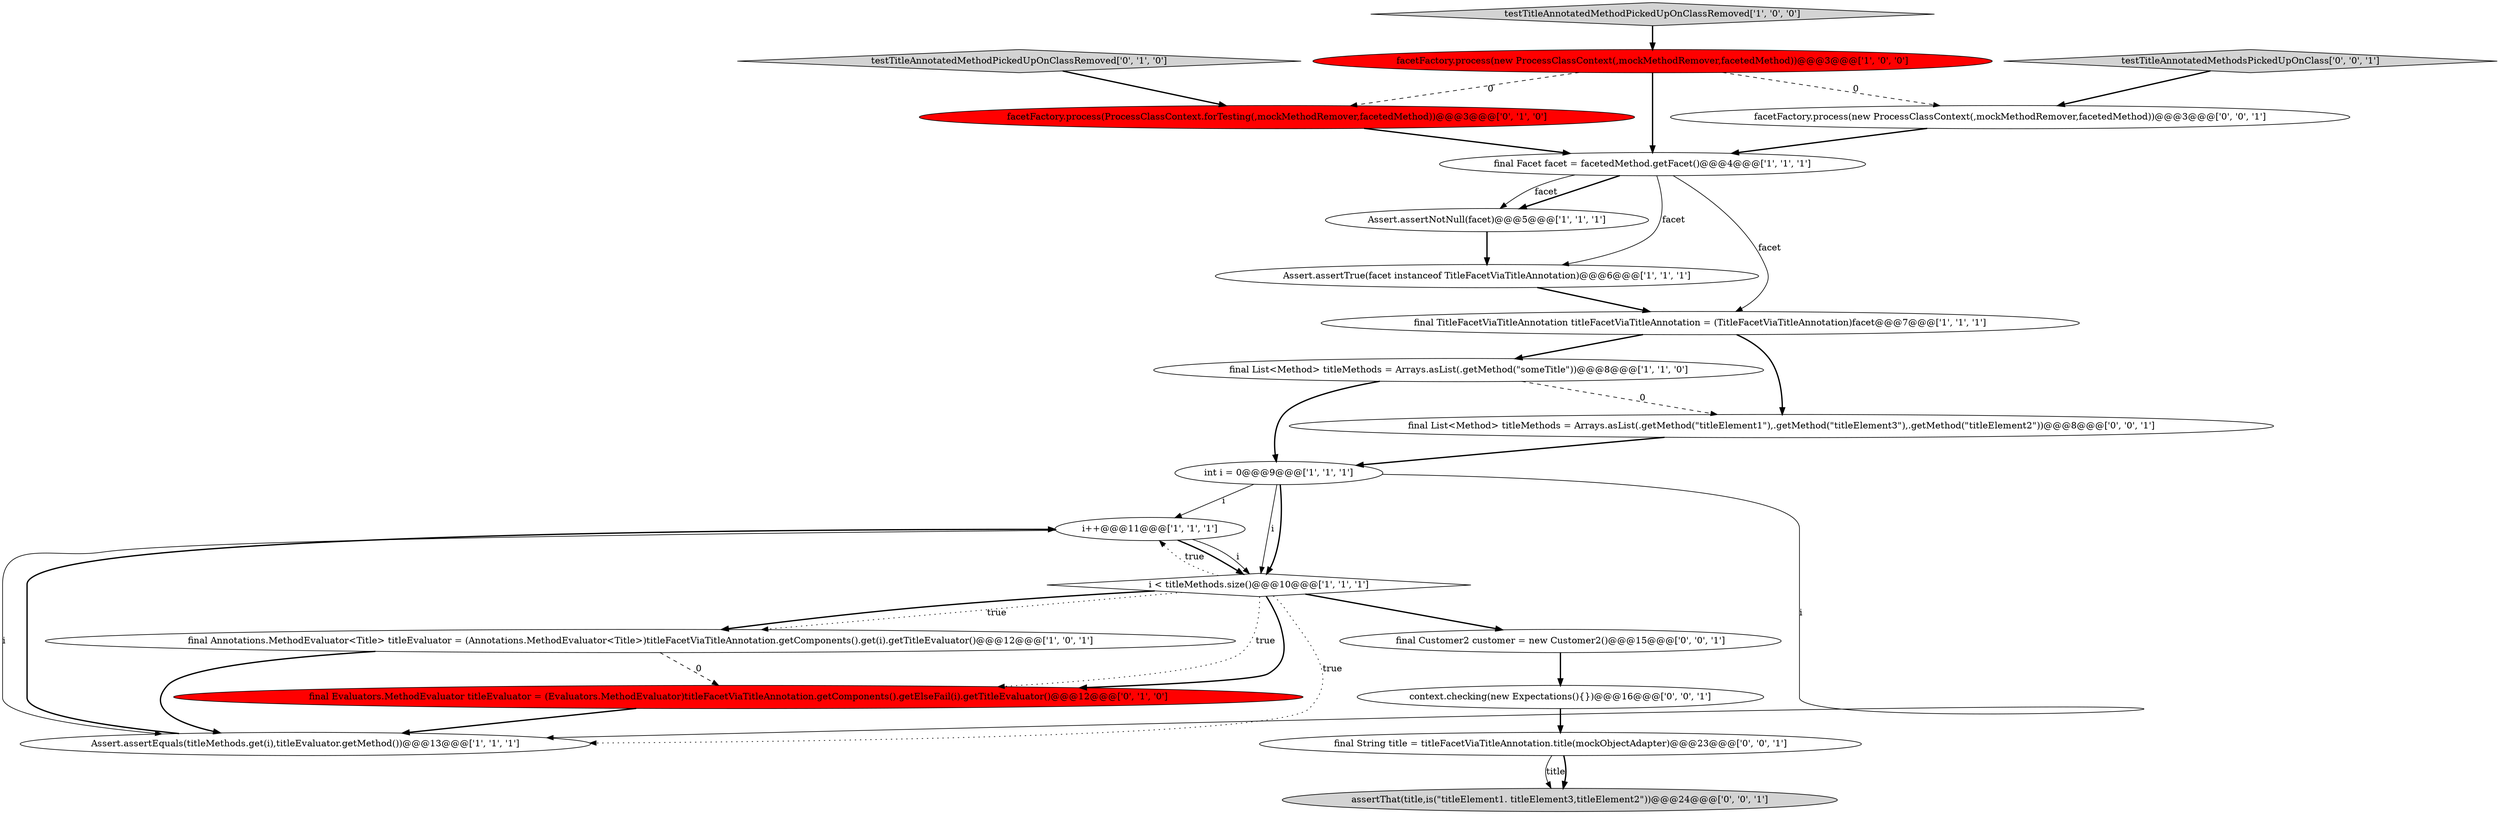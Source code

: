 digraph {
1 [style = filled, label = "Assert.assertTrue(facet instanceof TitleFacetViaTitleAnnotation)@@@6@@@['1', '1', '1']", fillcolor = white, shape = ellipse image = "AAA0AAABBB1BBB"];
2 [style = filled, label = "int i = 0@@@9@@@['1', '1', '1']", fillcolor = white, shape = ellipse image = "AAA0AAABBB1BBB"];
5 [style = filled, label = "final List<Method> titleMethods = Arrays.asList(.getMethod(\"someTitle\"))@@@8@@@['1', '1', '0']", fillcolor = white, shape = ellipse image = "AAA0AAABBB1BBB"];
21 [style = filled, label = "facetFactory.process(new ProcessClassContext(,mockMethodRemover,facetedMethod))@@@3@@@['0', '0', '1']", fillcolor = white, shape = ellipse image = "AAA0AAABBB3BBB"];
12 [style = filled, label = "testTitleAnnotatedMethodPickedUpOnClassRemoved['0', '1', '0']", fillcolor = lightgray, shape = diamond image = "AAA0AAABBB2BBB"];
20 [style = filled, label = "final String title = titleFacetViaTitleAnnotation.title(mockObjectAdapter)@@@23@@@['0', '0', '1']", fillcolor = white, shape = ellipse image = "AAA0AAABBB3BBB"];
15 [style = filled, label = "final List<Method> titleMethods = Arrays.asList(.getMethod(\"titleElement1\"),.getMethod(\"titleElement3\"),.getMethod(\"titleElement2\"))@@@8@@@['0', '0', '1']", fillcolor = white, shape = ellipse image = "AAA0AAABBB3BBB"];
0 [style = filled, label = "facetFactory.process(new ProcessClassContext(,mockMethodRemover,facetedMethod))@@@3@@@['1', '0', '0']", fillcolor = red, shape = ellipse image = "AAA1AAABBB1BBB"];
6 [style = filled, label = "i++@@@11@@@['1', '1', '1']", fillcolor = white, shape = ellipse image = "AAA0AAABBB1BBB"];
17 [style = filled, label = "testTitleAnnotatedMethodsPickedUpOnClass['0', '0', '1']", fillcolor = lightgray, shape = diamond image = "AAA0AAABBB3BBB"];
13 [style = filled, label = "final Evaluators.MethodEvaluator titleEvaluator = (Evaluators.MethodEvaluator)titleFacetViaTitleAnnotation.getComponents().getElseFail(i).getTitleEvaluator()@@@12@@@['0', '1', '0']", fillcolor = red, shape = ellipse image = "AAA1AAABBB2BBB"];
18 [style = filled, label = "context.checking(new Expectations(){})@@@16@@@['0', '0', '1']", fillcolor = white, shape = ellipse image = "AAA0AAABBB3BBB"];
8 [style = filled, label = "Assert.assertEquals(titleMethods.get(i),titleEvaluator.getMethod())@@@13@@@['1', '1', '1']", fillcolor = white, shape = ellipse image = "AAA0AAABBB1BBB"];
11 [style = filled, label = "testTitleAnnotatedMethodPickedUpOnClassRemoved['1', '0', '0']", fillcolor = lightgray, shape = diamond image = "AAA0AAABBB1BBB"];
3 [style = filled, label = "final Annotations.MethodEvaluator<Title> titleEvaluator = (Annotations.MethodEvaluator<Title>)titleFacetViaTitleAnnotation.getComponents().get(i).getTitleEvaluator()@@@12@@@['1', '0', '1']", fillcolor = white, shape = ellipse image = "AAA0AAABBB1BBB"];
14 [style = filled, label = "facetFactory.process(ProcessClassContext.forTesting(,mockMethodRemover,facetedMethod))@@@3@@@['0', '1', '0']", fillcolor = red, shape = ellipse image = "AAA1AAABBB2BBB"];
19 [style = filled, label = "final Customer2 customer = new Customer2()@@@15@@@['0', '0', '1']", fillcolor = white, shape = ellipse image = "AAA0AAABBB3BBB"];
4 [style = filled, label = "Assert.assertNotNull(facet)@@@5@@@['1', '1', '1']", fillcolor = white, shape = ellipse image = "AAA0AAABBB1BBB"];
7 [style = filled, label = "final Facet facet = facetedMethod.getFacet()@@@4@@@['1', '1', '1']", fillcolor = white, shape = ellipse image = "AAA0AAABBB1BBB"];
16 [style = filled, label = "assertThat(title,is(\"titleElement1. titleElement3,titleElement2\"))@@@24@@@['0', '0', '1']", fillcolor = lightgray, shape = ellipse image = "AAA0AAABBB3BBB"];
10 [style = filled, label = "i < titleMethods.size()@@@10@@@['1', '1', '1']", fillcolor = white, shape = diamond image = "AAA0AAABBB1BBB"];
9 [style = filled, label = "final TitleFacetViaTitleAnnotation titleFacetViaTitleAnnotation = (TitleFacetViaTitleAnnotation)facet@@@7@@@['1', '1', '1']", fillcolor = white, shape = ellipse image = "AAA0AAABBB1BBB"];
10->8 [style = dotted, label="true"];
15->2 [style = bold, label=""];
19->18 [style = bold, label=""];
10->6 [style = dotted, label="true"];
2->6 [style = solid, label="i"];
10->19 [style = bold, label=""];
10->3 [style = dotted, label="true"];
10->3 [style = bold, label=""];
8->6 [style = bold, label=""];
7->1 [style = solid, label="facet"];
7->4 [style = bold, label=""];
7->4 [style = solid, label="facet"];
2->10 [style = solid, label="i"];
2->10 [style = bold, label=""];
3->13 [style = dashed, label="0"];
6->8 [style = solid, label="i"];
1->9 [style = bold, label=""];
2->8 [style = solid, label="i"];
14->7 [style = bold, label=""];
0->7 [style = bold, label=""];
0->14 [style = dashed, label="0"];
18->20 [style = bold, label=""];
5->2 [style = bold, label=""];
11->0 [style = bold, label=""];
20->16 [style = solid, label="title"];
20->16 [style = bold, label=""];
10->13 [style = bold, label=""];
10->13 [style = dotted, label="true"];
0->21 [style = dashed, label="0"];
9->15 [style = bold, label=""];
3->8 [style = bold, label=""];
6->10 [style = bold, label=""];
6->10 [style = solid, label="i"];
12->14 [style = bold, label=""];
9->5 [style = bold, label=""];
21->7 [style = bold, label=""];
4->1 [style = bold, label=""];
7->9 [style = solid, label="facet"];
13->8 [style = bold, label=""];
5->15 [style = dashed, label="0"];
17->21 [style = bold, label=""];
}

